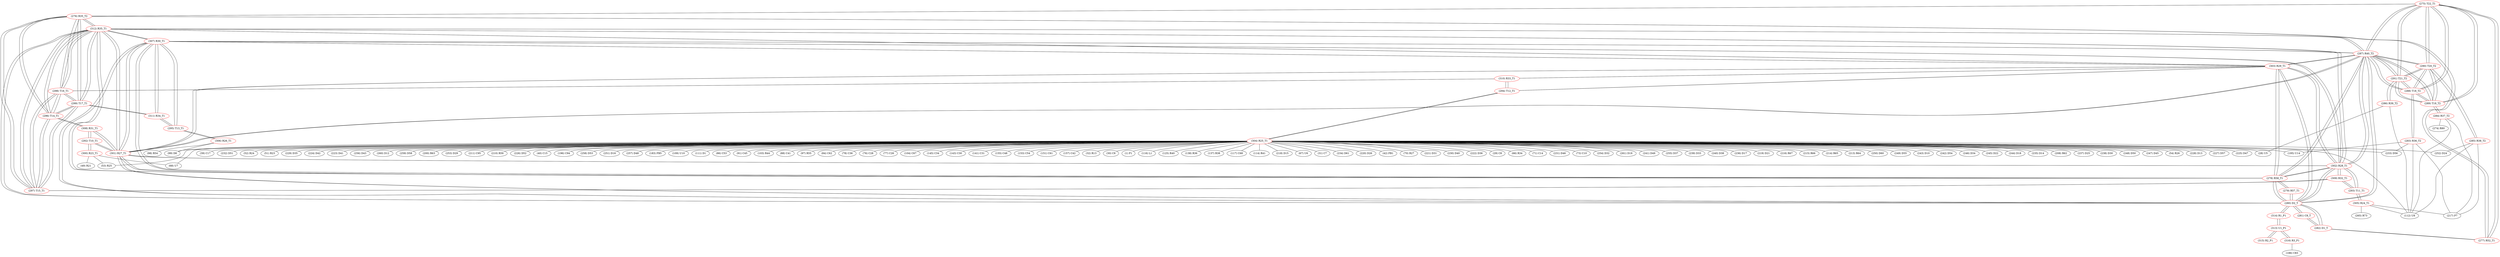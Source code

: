 graph {
	275 [label="(275) T22_T1" color=red]
	276 [label="(276) R35_T2"]
	277 [label="(277) R52_T1"]
	290 [label="(290) T20_T2"]
	291 [label="(291) T21_T2"]
	289 [label="(289) T19_T2"]
	287 [label="(287) R40_T2"]
	288 [label="(288) T18_T2"]
	276 [label="(276) R35_T2" color=red]
	277 [label="(277) R52_T1"]
	275 [label="(275) T22_T1"]
	296 [label="(296) T14_T1"]
	297 [label="(297) T15_T1"]
	299 [label="(299) T17_T1"]
	298 [label="(298) T16_T1"]
	312 [label="(312) R35_T1"]
	277 [label="(277) R52_T1" color=red]
	282 [label="(282) D1_T"]
	276 [label="(276) R35_T2"]
	275 [label="(275) T22_T1"]
	278 [label="(278) R58_T1" color=red]
	280 [label="(280) D2_T"]
	287 [label="(287) R40_T2"]
	301 [label="(301) R27_T1"]
	302 [label="(302) R28_T1"]
	303 [label="(303) R29_T1"]
	307 [label="(307) R30_T1"]
	312 [label="(312) R35_T1"]
	279 [label="(279) R57_T1"]
	279 [label="(279) R57_T1" color=red]
	280 [label="(280) D2_T"]
	278 [label="(278) R58_T1"]
	280 [label="(280) D2_T" color=red]
	278 [label="(278) R58_T1"]
	287 [label="(287) R40_T2"]
	301 [label="(301) R27_T1"]
	302 [label="(302) R28_T1"]
	303 [label="(303) R29_T1"]
	307 [label="(307) R30_T1"]
	312 [label="(312) R35_T1"]
	282 [label="(282) D1_T"]
	281 [label="(281) C8_T"]
	279 [label="(279) R57_T1"]
	314 [label="(314) R1_P1"]
	281 [label="(281) C8_T" color=red]
	282 [label="(282) D1_T"]
	280 [label="(280) D2_T"]
	282 [label="(282) D1_T" color=red]
	280 [label="(280) D2_T"]
	281 [label="(281) C8_T"]
	277 [label="(277) R52_T1"]
	283 [label="(283) R36_T2" color=red]
	195 [label="(195) U14"]
	217 [label="(217) P7"]
	112 [label="(112) U8"]
	233 [label="(233) D56"]
	288 [label="(288) T18_T2"]
	284 [label="(284) R37_T2" color=red]
	112 [label="(112) U8"]
	274 [label="(274) R80"]
	217 [label="(217) P7"]
	289 [label="(289) T19_T2"]
	285 [label="(285) R38_T2" color=red]
	217 [label="(217) P7"]
	112 [label="(112) U8"]
	252 [label="(252) D24"]
	290 [label="(290) T20_T2"]
	286 [label="(286) R39_T2" color=red]
	28 [label="(28) U5"]
	112 [label="(112) U8"]
	291 [label="(291) T21_T2"]
	287 [label="(287) R40_T2" color=red]
	280 [label="(280) D2_T"]
	278 [label="(278) R58_T1"]
	301 [label="(301) R27_T1"]
	302 [label="(302) R28_T1"]
	303 [label="(303) R29_T1"]
	307 [label="(307) R30_T1"]
	312 [label="(312) R35_T1"]
	290 [label="(290) T20_T2"]
	291 [label="(291) T21_T2"]
	289 [label="(289) T19_T2"]
	275 [label="(275) T22_T1"]
	288 [label="(288) T18_T2"]
	288 [label="(288) T18_T2" color=red]
	290 [label="(290) T20_T2"]
	291 [label="(291) T21_T2"]
	289 [label="(289) T19_T2"]
	287 [label="(287) R40_T2"]
	275 [label="(275) T22_T1"]
	283 [label="(283) R36_T2"]
	289 [label="(289) T19_T2" color=red]
	290 [label="(290) T20_T2"]
	291 [label="(291) T21_T2"]
	287 [label="(287) R40_T2"]
	275 [label="(275) T22_T1"]
	288 [label="(288) T18_T2"]
	284 [label="(284) R37_T2"]
	290 [label="(290) T20_T2" color=red]
	291 [label="(291) T21_T2"]
	289 [label="(289) T19_T2"]
	287 [label="(287) R40_T2"]
	275 [label="(275) T22_T1"]
	288 [label="(288) T18_T2"]
	285 [label="(285) R38_T2"]
	291 [label="(291) T21_T2" color=red]
	290 [label="(290) T20_T2"]
	289 [label="(289) T19_T2"]
	287 [label="(287) R40_T2"]
	275 [label="(275) T22_T1"]
	288 [label="(288) T18_T2"]
	286 [label="(286) R39_T2"]
	292 [label="(292) T10_T1" color=red]
	300 [label="(300) R23_T1"]
	308 [label="(308) R31_T1"]
	301 [label="(301) R27_T1"]
	293 [label="(293) T11_T1" color=red]
	305 [label="(305) R24_T1"]
	309 [label="(309) R32_T1"]
	302 [label="(302) R28_T1"]
	294 [label="(294) T12_T1" color=red]
	310 [label="(310) R33_T1"]
	303 [label="(303) R29_T1"]
	304 [label="(304) R25_T1"]
	295 [label="(295) T13_T1" color=red]
	311 [label="(311) R34_T1"]
	307 [label="(307) R30_T1"]
	306 [label="(306) R26_T1"]
	296 [label="(296) T14_T1" color=red]
	297 [label="(297) T15_T1"]
	299 [label="(299) T17_T1"]
	298 [label="(298) T16_T1"]
	312 [label="(312) R35_T1"]
	276 [label="(276) R35_T2"]
	308 [label="(308) R31_T1"]
	297 [label="(297) T15_T1" color=red]
	296 [label="(296) T14_T1"]
	299 [label="(299) T17_T1"]
	298 [label="(298) T16_T1"]
	312 [label="(312) R35_T1"]
	276 [label="(276) R35_T2"]
	309 [label="(309) R32_T1"]
	298 [label="(298) T16_T1" color=red]
	296 [label="(296) T14_T1"]
	297 [label="(297) T15_T1"]
	299 [label="(299) T17_T1"]
	312 [label="(312) R35_T1"]
	276 [label="(276) R35_T2"]
	310 [label="(310) R33_T1"]
	299 [label="(299) T17_T1" color=red]
	296 [label="(296) T14_T1"]
	297 [label="(297) T15_T1"]
	298 [label="(298) T16_T1"]
	312 [label="(312) R35_T1"]
	276 [label="(276) R35_T2"]
	311 [label="(311) R34_T1"]
	300 [label="(300) R23_T1" color=red]
	53 [label="(53) R25"]
	68 [label="(68) U7"]
	49 [label="(49) R21"]
	292 [label="(292) T10_T1"]
	301 [label="(301) R27_T1" color=red]
	280 [label="(280) D2_T"]
	278 [label="(278) R58_T1"]
	287 [label="(287) R40_T2"]
	302 [label="(302) R28_T1"]
	303 [label="(303) R29_T1"]
	307 [label="(307) R30_T1"]
	312 [label="(312) R35_T1"]
	308 [label="(308) R31_T1"]
	292 [label="(292) T10_T1"]
	302 [label="(302) R28_T1" color=red]
	280 [label="(280) D2_T"]
	278 [label="(278) R58_T1"]
	287 [label="(287) R40_T2"]
	301 [label="(301) R27_T1"]
	303 [label="(303) R29_T1"]
	307 [label="(307) R30_T1"]
	312 [label="(312) R35_T1"]
	309 [label="(309) R32_T1"]
	293 [label="(293) T11_T1"]
	303 [label="(303) R29_T1" color=red]
	280 [label="(280) D2_T"]
	278 [label="(278) R58_T1"]
	287 [label="(287) R40_T2"]
	301 [label="(301) R27_T1"]
	302 [label="(302) R28_T1"]
	307 [label="(307) R30_T1"]
	312 [label="(312) R35_T1"]
	310 [label="(310) R33_T1"]
	294 [label="(294) T12_T1"]
	304 [label="(304) R25_T1" color=red]
	218 [label="(218) D15"]
	233 [label="(233) D56"]
	67 [label="(67) U6"]
	31 [label="(31) C7"]
	234 [label="(234) D61"]
	28 [label="(28) U5"]
	220 [label="(220) D26"]
	42 [label="(42) FB1"]
	70 [label="(70) R27"]
	221 [label="(221) D31"]
	230 [label="(230) D40"]
	222 [label="(222) D36"]
	29 [label="(29) C8"]
	66 [label="(66) R34"]
	71 [label="(71) C14"]
	231 [label="(231) D46"]
	73 [label="(73) C10"]
	68 [label="(68) U7"]
	254 [label="(254) D32"]
	261 [label="(261) D19"]
	241 [label="(241) D49"]
	255 [label="(255) D37"]
	239 [label="(239) D33"]
	240 [label="(240) D38"]
	236 [label="(236) D17"]
	219 [label="(219) D21"]
	216 [label="(216) R67"]
	252 [label="(252) D24"]
	215 [label="(215) R66"]
	214 [label="(214) R65"]
	213 [label="(213) R64"]
	250 [label="(250) D60"]
	249 [label="(249) D55"]
	243 [label="(243) D10"]
	242 [label="(242) D54"]
	246 [label="(246) D34"]
	245 [label="(245) D22"]
	244 [label="(244) D18"]
	235 [label="(235) D14"]
	208 [label="(208) R62"]
	237 [label="(237) D25"]
	238 [label="(238) D30"]
	248 [label="(248) D50"]
	247 [label="(247) D45"]
	54 [label="(54) R26"]
	228 [label="(228) D13"]
	227 [label="(227) D57"]
	225 [label="(225) D47"]
	39 [label="(39) C17"]
	232 [label="(232) D51"]
	53 [label="(53) R25"]
	52 [label="(52) R24"]
	51 [label="(51) R23"]
	229 [label="(229) D35"]
	224 [label="(224) D42"]
	223 [label="(223) D41"]
	256 [label="(256) D43"]
	260 [label="(260) D12"]
	259 [label="(259) D58"]
	200 [label="(200) R63"]
	253 [label="(253) D29"]
	211 [label="(211) C95"]
	210 [label="(210) R59"]
	226 [label="(226) D52"]
	195 [label="(195) U14"]
	40 [label="(40) C15"]
	196 [label="(196) C94"]
	258 [label="(258) D53"]
	251 [label="(251) D16"]
	257 [label="(257) D48"]
	183 [label="(183) FB5"]
	109 [label="(109) U10"]
	111 [label="(111) D1"]
	86 [label="(86) C53"]
	112 [label="(112) U8"]
	91 [label="(91) C45"]
	103 [label="(103) R44"]
	88 [label="(88) C41"]
	99 [label="(99) D8"]
	97 [label="(97) R55"]
	84 [label="(84) C62"]
	78 [label="(78) C36"]
	76 [label="(76) C28"]
	77 [label="(77) C26"]
	104 [label="(104) C67"]
	145 [label="(145) C34"]
	143 [label="(143) C30"]
	141 [label="(141) C31"]
	155 [label="(155) C48"]
	153 [label="(153) C54"]
	151 [label="(151) C61"]
	157 [label="(157) C42"]
	32 [label="(32) R13"]
	30 [label="(30) C9"]
	1 [label="(1) P1"]
	116 [label="(116) L1"]
	125 [label="(125) R40"]
	138 [label="(138) R36"]
	137 [label="(137) R38"]
	117 [label="(117) C68"]
	114 [label="(114) R41"]
	294 [label="(294) T12_T1"]
	305 [label="(305) R24_T1" color=red]
	217 [label="(217) P7"]
	112 [label="(112) U8"]
	265 [label="(265) R73"]
	293 [label="(293) T11_T1"]
	306 [label="(306) R26_T1" color=red]
	98 [label="(98) R54"]
	99 [label="(99) D8"]
	295 [label="(295) T13_T1"]
	307 [label="(307) R30_T1" color=red]
	280 [label="(280) D2_T"]
	278 [label="(278) R58_T1"]
	287 [label="(287) R40_T2"]
	301 [label="(301) R27_T1"]
	302 [label="(302) R28_T1"]
	303 [label="(303) R29_T1"]
	312 [label="(312) R35_T1"]
	295 [label="(295) T13_T1"]
	311 [label="(311) R34_T1"]
	308 [label="(308) R31_T1" color=red]
	301 [label="(301) R27_T1"]
	292 [label="(292) T10_T1"]
	296 [label="(296) T14_T1"]
	309 [label="(309) R32_T1" color=red]
	297 [label="(297) T15_T1"]
	293 [label="(293) T11_T1"]
	302 [label="(302) R28_T1"]
	310 [label="(310) R33_T1" color=red]
	298 [label="(298) T16_T1"]
	303 [label="(303) R29_T1"]
	294 [label="(294) T12_T1"]
	311 [label="(311) R34_T1" color=red]
	299 [label="(299) T17_T1"]
	295 [label="(295) T13_T1"]
	307 [label="(307) R30_T1"]
	312 [label="(312) R35_T1" color=red]
	280 [label="(280) D2_T"]
	278 [label="(278) R58_T1"]
	287 [label="(287) R40_T2"]
	301 [label="(301) R27_T1"]
	302 [label="(302) R28_T1"]
	303 [label="(303) R29_T1"]
	307 [label="(307) R30_T1"]
	296 [label="(296) T14_T1"]
	297 [label="(297) T15_T1"]
	299 [label="(299) T17_T1"]
	298 [label="(298) T16_T1"]
	276 [label="(276) R35_T2"]
	313 [label="(313) U1_P1" color=red]
	316 [label="(316) R3_P1"]
	315 [label="(315) R2_P1"]
	314 [label="(314) R1_P1"]
	314 [label="(314) R1_P1" color=red]
	280 [label="(280) D2_T"]
	313 [label="(313) U1_P1"]
	315 [label="(315) R2_P1" color=red]
	313 [label="(313) U1_P1"]
	316 [label="(316) R3_P1" color=red]
	186 [label="(186) C83"]
	313 [label="(313) U1_P1"]
	275 -- 276
	275 -- 277
	275 -- 290
	275 -- 291
	275 -- 289
	275 -- 287
	275 -- 288
	276 -- 277
	276 -- 275
	276 -- 296
	276 -- 297
	276 -- 299
	276 -- 298
	276 -- 312
	277 -- 282
	277 -- 276
	277 -- 275
	278 -- 280
	278 -- 287
	278 -- 301
	278 -- 302
	278 -- 303
	278 -- 307
	278 -- 312
	278 -- 279
	279 -- 280
	279 -- 278
	280 -- 278
	280 -- 287
	280 -- 301
	280 -- 302
	280 -- 303
	280 -- 307
	280 -- 312
	280 -- 282
	280 -- 281
	280 -- 279
	280 -- 314
	281 -- 282
	281 -- 280
	282 -- 280
	282 -- 281
	282 -- 277
	283 -- 195
	283 -- 217
	283 -- 112
	283 -- 233
	283 -- 288
	284 -- 112
	284 -- 274
	284 -- 217
	284 -- 289
	285 -- 217
	285 -- 112
	285 -- 252
	285 -- 290
	286 -- 28
	286 -- 112
	286 -- 291
	287 -- 280
	287 -- 278
	287 -- 301
	287 -- 302
	287 -- 303
	287 -- 307
	287 -- 312
	287 -- 290
	287 -- 291
	287 -- 289
	287 -- 275
	287 -- 288
	288 -- 290
	288 -- 291
	288 -- 289
	288 -- 287
	288 -- 275
	288 -- 283
	289 -- 290
	289 -- 291
	289 -- 287
	289 -- 275
	289 -- 288
	289 -- 284
	290 -- 291
	290 -- 289
	290 -- 287
	290 -- 275
	290 -- 288
	290 -- 285
	291 -- 290
	291 -- 289
	291 -- 287
	291 -- 275
	291 -- 288
	291 -- 286
	292 -- 300
	292 -- 308
	292 -- 301
	293 -- 305
	293 -- 309
	293 -- 302
	294 -- 310
	294 -- 303
	294 -- 304
	295 -- 311
	295 -- 307
	295 -- 306
	296 -- 297
	296 -- 299
	296 -- 298
	296 -- 312
	296 -- 276
	296 -- 308
	297 -- 296
	297 -- 299
	297 -- 298
	297 -- 312
	297 -- 276
	297 -- 309
	298 -- 296
	298 -- 297
	298 -- 299
	298 -- 312
	298 -- 276
	298 -- 310
	299 -- 296
	299 -- 297
	299 -- 298
	299 -- 312
	299 -- 276
	299 -- 311
	300 -- 53
	300 -- 68
	300 -- 49
	300 -- 292
	301 -- 280
	301 -- 278
	301 -- 287
	301 -- 302
	301 -- 303
	301 -- 307
	301 -- 312
	301 -- 308
	301 -- 292
	302 -- 280
	302 -- 278
	302 -- 287
	302 -- 301
	302 -- 303
	302 -- 307
	302 -- 312
	302 -- 309
	302 -- 293
	303 -- 280
	303 -- 278
	303 -- 287
	303 -- 301
	303 -- 302
	303 -- 307
	303 -- 312
	303 -- 310
	303 -- 294
	304 -- 218
	304 -- 233
	304 -- 67
	304 -- 31
	304 -- 234
	304 -- 28
	304 -- 220
	304 -- 42
	304 -- 70
	304 -- 221
	304 -- 230
	304 -- 222
	304 -- 29
	304 -- 66
	304 -- 71
	304 -- 231
	304 -- 73
	304 -- 68
	304 -- 254
	304 -- 261
	304 -- 241
	304 -- 255
	304 -- 239
	304 -- 240
	304 -- 236
	304 -- 219
	304 -- 216
	304 -- 252
	304 -- 215
	304 -- 214
	304 -- 213
	304 -- 250
	304 -- 249
	304 -- 243
	304 -- 242
	304 -- 246
	304 -- 245
	304 -- 244
	304 -- 235
	304 -- 208
	304 -- 237
	304 -- 238
	304 -- 248
	304 -- 247
	304 -- 54
	304 -- 228
	304 -- 227
	304 -- 225
	304 -- 39
	304 -- 232
	304 -- 53
	304 -- 52
	304 -- 51
	304 -- 229
	304 -- 224
	304 -- 223
	304 -- 256
	304 -- 260
	304 -- 259
	304 -- 200
	304 -- 253
	304 -- 211
	304 -- 210
	304 -- 226
	304 -- 195
	304 -- 40
	304 -- 196
	304 -- 258
	304 -- 251
	304 -- 257
	304 -- 183
	304 -- 109
	304 -- 111
	304 -- 86
	304 -- 112
	304 -- 91
	304 -- 103
	304 -- 88
	304 -- 99
	304 -- 97
	304 -- 84
	304 -- 78
	304 -- 76
	304 -- 77
	304 -- 104
	304 -- 145
	304 -- 143
	304 -- 141
	304 -- 155
	304 -- 153
	304 -- 151
	304 -- 157
	304 -- 32
	304 -- 30
	304 -- 1
	304 -- 116
	304 -- 125
	304 -- 138
	304 -- 137
	304 -- 117
	304 -- 114
	304 -- 294
	305 -- 217
	305 -- 112
	305 -- 265
	305 -- 293
	306 -- 98
	306 -- 99
	306 -- 295
	307 -- 280
	307 -- 278
	307 -- 287
	307 -- 301
	307 -- 302
	307 -- 303
	307 -- 312
	307 -- 295
	307 -- 311
	308 -- 301
	308 -- 292
	308 -- 296
	309 -- 297
	309 -- 293
	309 -- 302
	310 -- 298
	310 -- 303
	310 -- 294
	311 -- 299
	311 -- 295
	311 -- 307
	312 -- 280
	312 -- 278
	312 -- 287
	312 -- 301
	312 -- 302
	312 -- 303
	312 -- 307
	312 -- 296
	312 -- 297
	312 -- 299
	312 -- 298
	312 -- 276
	313 -- 316
	313 -- 315
	313 -- 314
	314 -- 280
	314 -- 313
	315 -- 313
	316 -- 186
	316 -- 313
}
